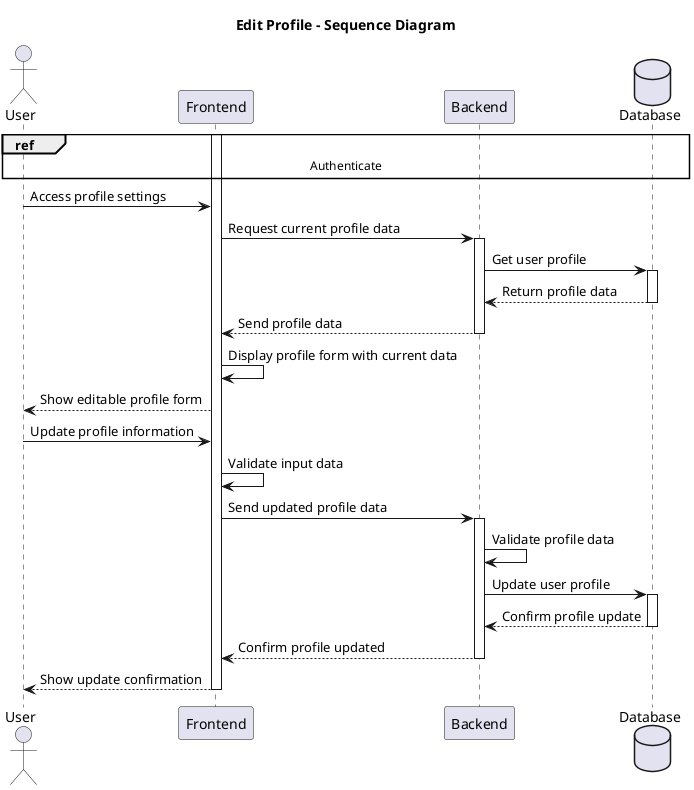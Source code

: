 @startuml
title Edit Profile - Sequence Diagram

actor User
participant Frontend
participant Backend
database Database

ref over User, Database: Authenticate

activate Frontend

User -> Frontend: Access profile settings
Frontend -> Backend: Request current profile data
activate Backend

Backend -> Database: Get user profile
activate Database
Database --> Backend: Return profile data
deactivate Database

Backend --> Frontend: Send profile data
deactivate Backend

Frontend -> Frontend: Display profile form with current data
Frontend --> User: Show editable profile form

User -> Frontend: Update profile information
Frontend -> Frontend: Validate input data

Frontend -> Backend: Send updated profile data
activate Backend

Backend -> Backend: Validate profile data
Backend -> Database: Update user profile
activate Database
Database --> Backend: Confirm profile update
deactivate Database

Backend --> Frontend: Confirm profile updated
deactivate Backend

Frontend --> User: Show update confirmation
deactivate Frontend

@enduml